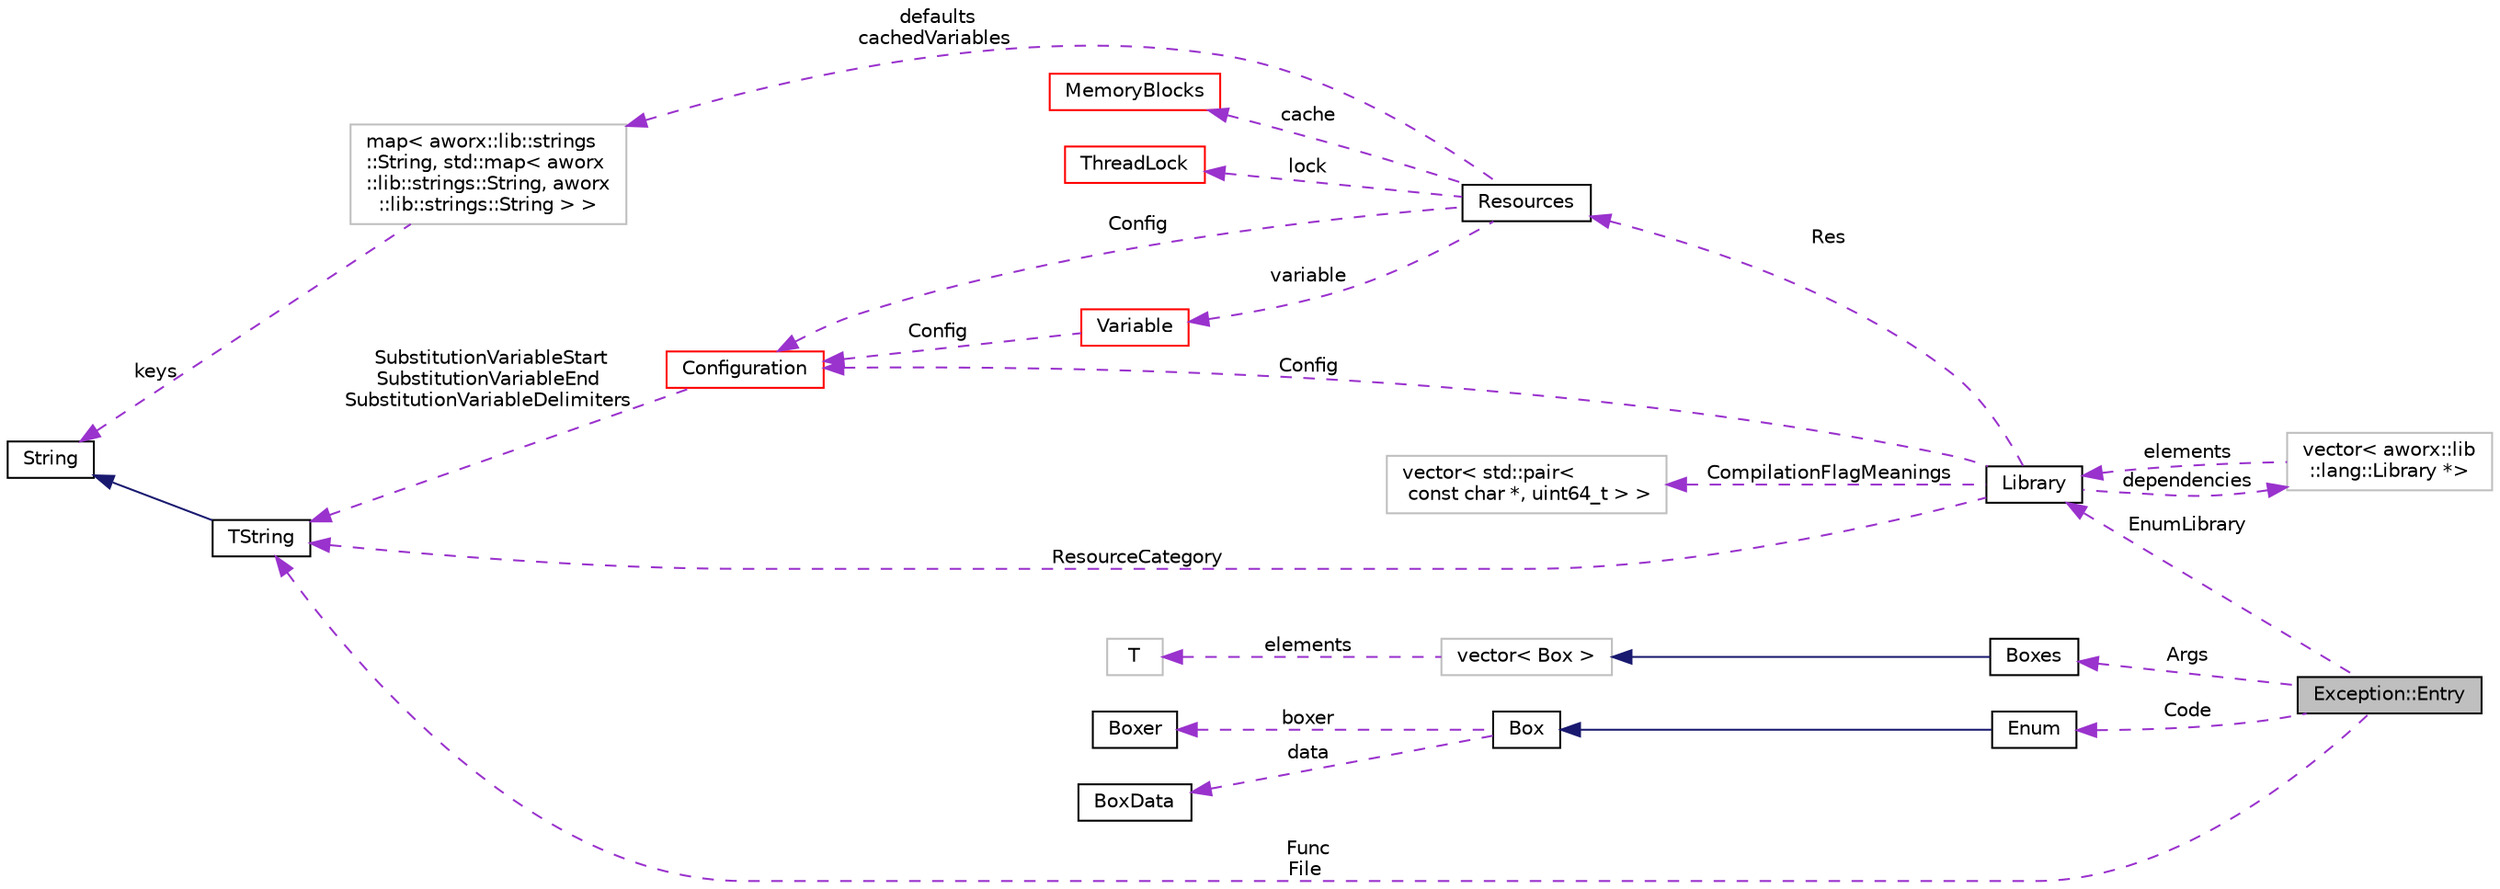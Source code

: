 digraph "Exception::Entry"
{
  edge [fontname="Helvetica",fontsize="10",labelfontname="Helvetica",labelfontsize="10"];
  node [fontname="Helvetica",fontsize="10",shape=record];
  rankdir="LR";
  Node1 [label="Exception::Entry",height=0.2,width=0.4,color="black", fillcolor="grey75", style="filled", fontcolor="black"];
  Node2 -> Node1 [dir="back",color="darkorchid3",fontsize="10",style="dashed",label=" Func\nFile" ,fontname="Helvetica"];
  Node2 [label="TString",height=0.2,width=0.4,color="black", fillcolor="white", style="filled",URL="$classaworx_1_1lib_1_1strings_1_1TString.html"];
  Node3 -> Node2 [dir="back",color="midnightblue",fontsize="10",style="solid",fontname="Helvetica"];
  Node3 [label="String",height=0.2,width=0.4,color="black", fillcolor="white", style="filled",URL="$classaworx_1_1lib_1_1strings_1_1String.html"];
  Node4 -> Node1 [dir="back",color="darkorchid3",fontsize="10",style="dashed",label=" EnumLibrary" ,fontname="Helvetica"];
  Node4 [label="Library",height=0.2,width=0.4,color="black", fillcolor="white", style="filled",URL="$classaworx_1_1lib_1_1lang_1_1Library.html"];
  Node2 -> Node4 [dir="back",color="darkorchid3",fontsize="10",style="dashed",label=" ResourceCategory" ,fontname="Helvetica"];
  Node5 -> Node4 [dir="back",color="darkorchid3",fontsize="10",style="dashed",label=" Res" ,fontname="Helvetica"];
  Node5 [label="Resources",height=0.2,width=0.4,color="black", fillcolor="white", style="filled",URL="$classaworx_1_1lib_1_1lang_1_1Resources.html"];
  Node6 -> Node5 [dir="back",color="darkorchid3",fontsize="10",style="dashed",label=" cache" ,fontname="Helvetica"];
  Node6 [label="MemoryBlocks",height=0.2,width=0.4,color="red", fillcolor="white", style="filled",URL="$classaworx_1_1lib_1_1util_1_1MemoryBlocks.html"];
  Node9 -> Node5 [dir="back",color="darkorchid3",fontsize="10",style="dashed",label=" variable" ,fontname="Helvetica"];
  Node9 [label="Variable",height=0.2,width=0.4,color="red", fillcolor="white", style="filled",URL="$classaworx_1_1lib_1_1config_1_1Variable.html"];
  Node14 -> Node9 [dir="back",color="darkorchid3",fontsize="10",style="dashed",label=" Config" ,fontname="Helvetica"];
  Node14 [label="Configuration",height=0.2,width=0.4,color="red", fillcolor="white", style="filled",URL="$classaworx_1_1lib_1_1config_1_1Configuration.html"];
  Node2 -> Node14 [dir="back",color="darkorchid3",fontsize="10",style="dashed",label=" SubstitutionVariableStart\nSubstitutionVariableEnd\nSubstitutionVariableDelimiters" ,fontname="Helvetica"];
  Node16 -> Node5 [dir="back",color="darkorchid3",fontsize="10",style="dashed",label=" lock" ,fontname="Helvetica"];
  Node16 [label="ThreadLock",height=0.2,width=0.4,color="red", fillcolor="white", style="filled",URL="$classaworx_1_1lib_1_1threads_1_1ThreadLock.html"];
  Node14 -> Node5 [dir="back",color="darkorchid3",fontsize="10",style="dashed",label=" Config" ,fontname="Helvetica"];
  Node26 -> Node5 [dir="back",color="darkorchid3",fontsize="10",style="dashed",label=" defaults\ncachedVariables" ,fontname="Helvetica"];
  Node26 [label="map\< aworx::lib::strings\l::String, std::map\< aworx\l::lib::strings::String, aworx\l::lib::strings::String \> \>",height=0.2,width=0.4,color="grey75", fillcolor="white", style="filled"];
  Node3 -> Node26 [dir="back",color="darkorchid3",fontsize="10",style="dashed",label=" keys" ,fontname="Helvetica"];
  Node27 -> Node4 [dir="back",color="darkorchid3",fontsize="10",style="dashed",label=" dependencies" ,fontname="Helvetica"];
  Node27 [label="vector\< aworx::lib\l::lang::Library *\>",height=0.2,width=0.4,color="grey75", fillcolor="white", style="filled"];
  Node4 -> Node27 [dir="back",color="darkorchid3",fontsize="10",style="dashed",label=" elements" ,fontname="Helvetica"];
  Node14 -> Node4 [dir="back",color="darkorchid3",fontsize="10",style="dashed",label=" Config" ,fontname="Helvetica"];
  Node28 -> Node4 [dir="back",color="darkorchid3",fontsize="10",style="dashed",label=" CompilationFlagMeanings" ,fontname="Helvetica"];
  Node28 [label="vector\< std::pair\<\l const char *, uint64_t \> \>",height=0.2,width=0.4,color="grey75", fillcolor="white", style="filled"];
  Node29 -> Node1 [dir="back",color="darkorchid3",fontsize="10",style="dashed",label=" Args" ,fontname="Helvetica"];
  Node29 [label="Boxes",height=0.2,width=0.4,color="black", fillcolor="white", style="filled",URL="$classaworx_1_1lib_1_1boxing_1_1Boxes.html"];
  Node30 -> Node29 [dir="back",color="midnightblue",fontsize="10",style="solid",fontname="Helvetica"];
  Node30 [label="vector\< Box \>",height=0.2,width=0.4,color="grey75", fillcolor="white", style="filled",tooltip="STL class. "];
  Node31 -> Node30 [dir="back",color="darkorchid3",fontsize="10",style="dashed",label=" elements" ,fontname="Helvetica"];
  Node31 [label="T",height=0.2,width=0.4,color="grey75", fillcolor="white", style="filled"];
  Node32 -> Node1 [dir="back",color="darkorchid3",fontsize="10",style="dashed",label=" Code" ,fontname="Helvetica"];
  Node32 [label="Enum",height=0.2,width=0.4,color="black", fillcolor="white", style="filled",URL="$structaworx_1_1lib_1_1lang_1_1Enum.html"];
  Node33 -> Node32 [dir="back",color="midnightblue",fontsize="10",style="solid",fontname="Helvetica"];
  Node33 [label="Box",height=0.2,width=0.4,color="black", fillcolor="white", style="filled",URL="$classaworx_1_1lib_1_1boxing_1_1Box.html"];
  Node34 -> Node33 [dir="back",color="darkorchid3",fontsize="10",style="dashed",label=" data" ,fontname="Helvetica"];
  Node34 [label="BoxData",height=0.2,width=0.4,color="black", fillcolor="white", style="filled",URL="$structaworx_1_1lib_1_1boxing_1_1BoxData.html"];
  Node35 -> Node33 [dir="back",color="darkorchid3",fontsize="10",style="dashed",label=" boxer" ,fontname="Helvetica"];
  Node35 [label="Boxer",height=0.2,width=0.4,color="black", fillcolor="white", style="filled",URL="$classaworx_1_1lib_1_1boxing_1_1Boxer.html"];
}
